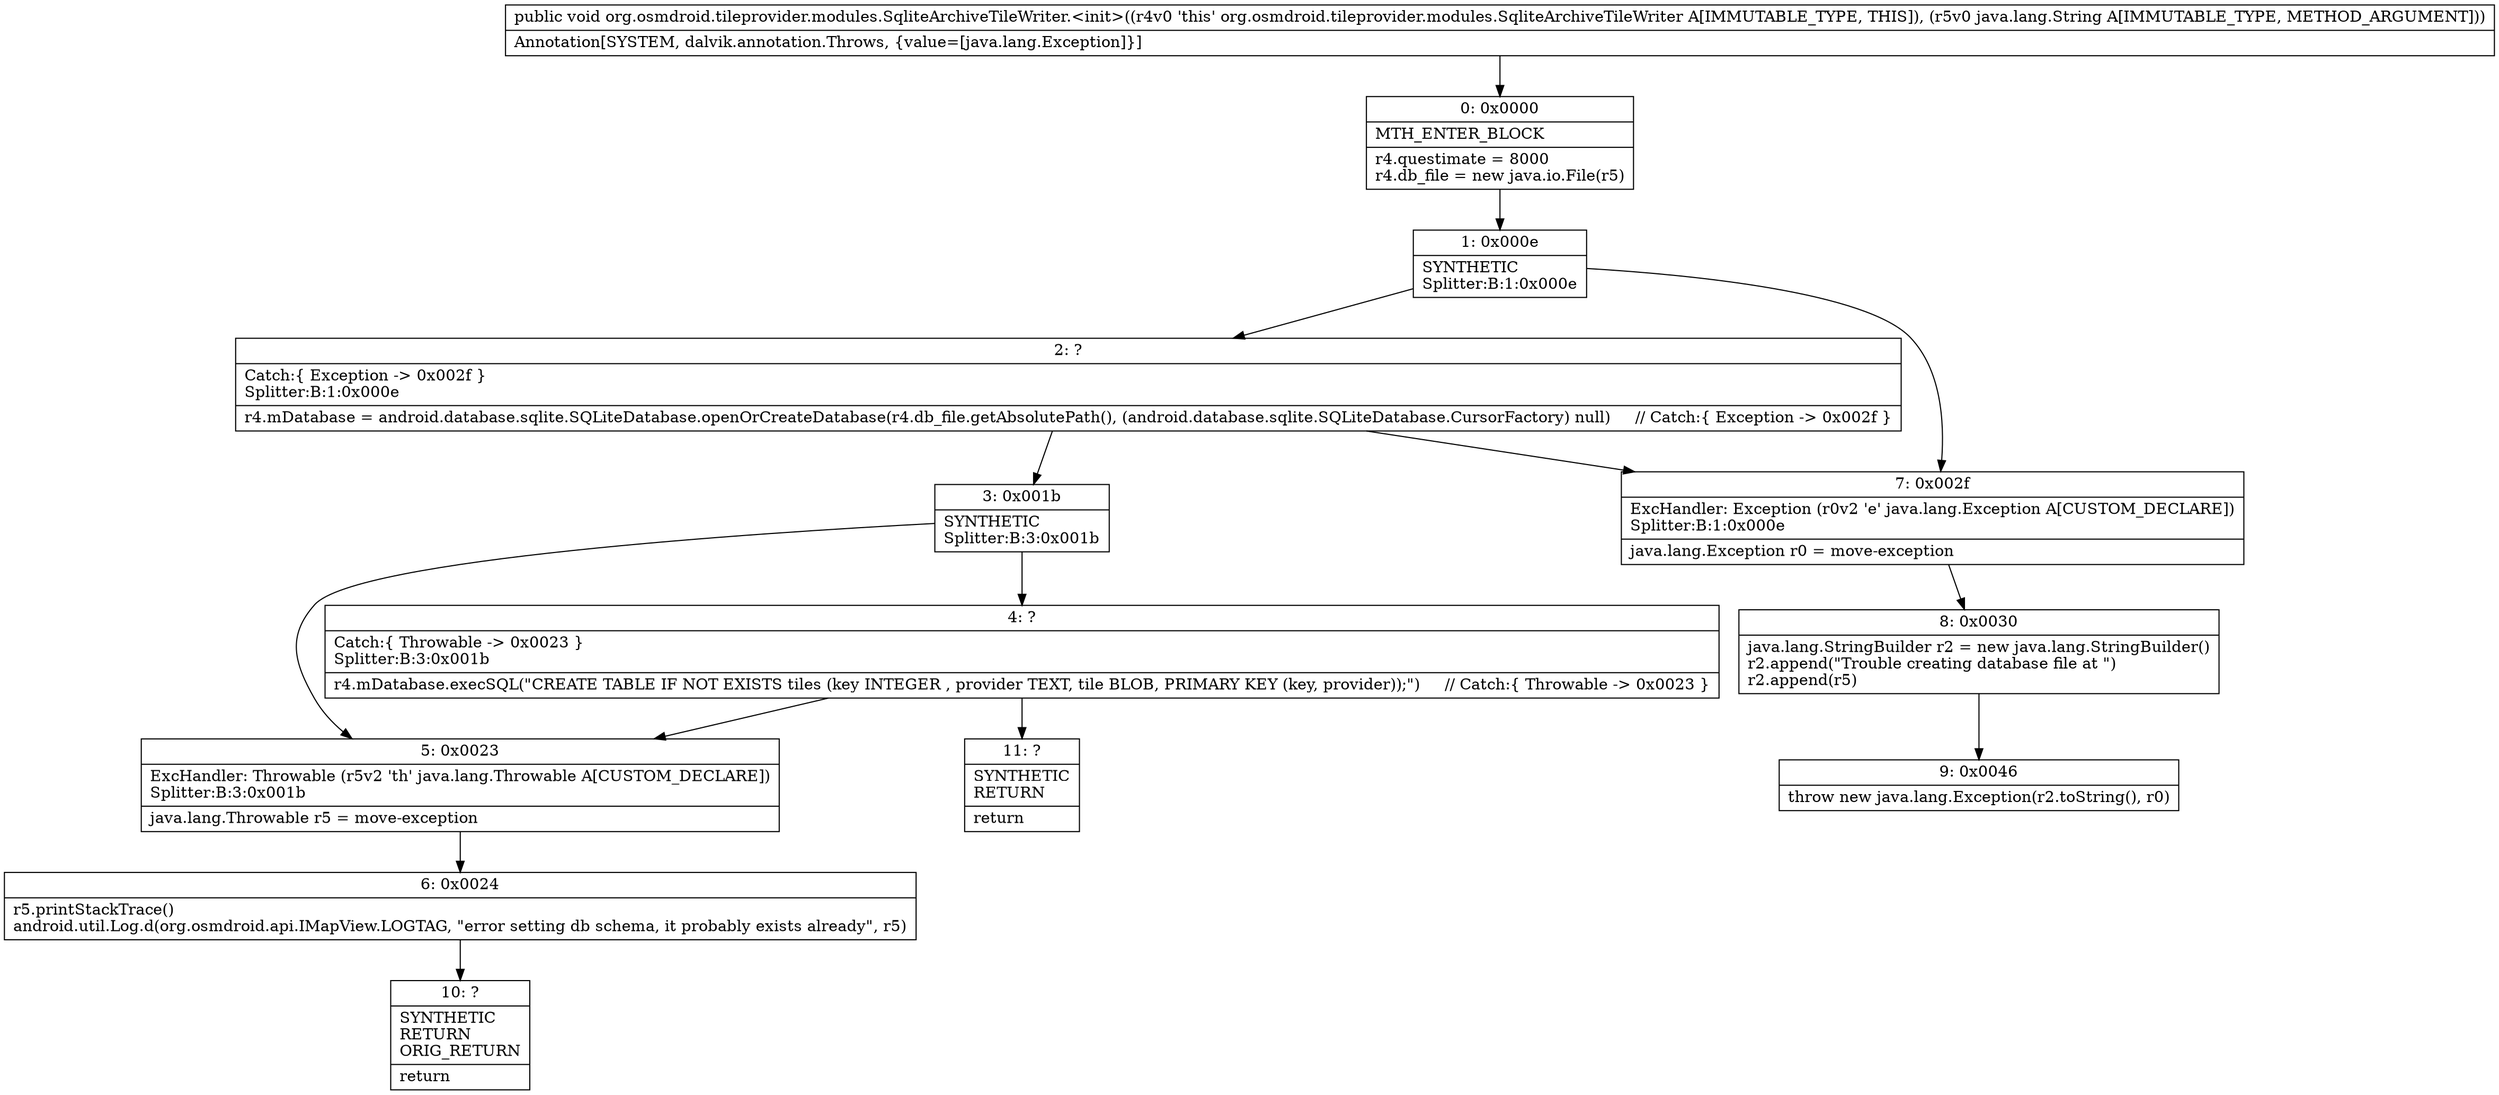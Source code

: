 digraph "CFG fororg.osmdroid.tileprovider.modules.SqliteArchiveTileWriter.\<init\>(Ljava\/lang\/String;)V" {
Node_0 [shape=record,label="{0\:\ 0x0000|MTH_ENTER_BLOCK\l|r4.questimate = 8000\lr4.db_file = new java.io.File(r5)\l}"];
Node_1 [shape=record,label="{1\:\ 0x000e|SYNTHETIC\lSplitter:B:1:0x000e\l}"];
Node_2 [shape=record,label="{2\:\ ?|Catch:\{ Exception \-\> 0x002f \}\lSplitter:B:1:0x000e\l|r4.mDatabase = android.database.sqlite.SQLiteDatabase.openOrCreateDatabase(r4.db_file.getAbsolutePath(), (android.database.sqlite.SQLiteDatabase.CursorFactory) null)     \/\/ Catch:\{ Exception \-\> 0x002f \}\l}"];
Node_3 [shape=record,label="{3\:\ 0x001b|SYNTHETIC\lSplitter:B:3:0x001b\l}"];
Node_4 [shape=record,label="{4\:\ ?|Catch:\{ Throwable \-\> 0x0023 \}\lSplitter:B:3:0x001b\l|r4.mDatabase.execSQL(\"CREATE TABLE IF NOT EXISTS tiles (key INTEGER , provider TEXT, tile BLOB, PRIMARY KEY (key, provider));\")     \/\/ Catch:\{ Throwable \-\> 0x0023 \}\l}"];
Node_5 [shape=record,label="{5\:\ 0x0023|ExcHandler: Throwable (r5v2 'th' java.lang.Throwable A[CUSTOM_DECLARE])\lSplitter:B:3:0x001b\l|java.lang.Throwable r5 = move\-exception\l}"];
Node_6 [shape=record,label="{6\:\ 0x0024|r5.printStackTrace()\landroid.util.Log.d(org.osmdroid.api.IMapView.LOGTAG, \"error setting db schema, it probably exists already\", r5)\l}"];
Node_7 [shape=record,label="{7\:\ 0x002f|ExcHandler: Exception (r0v2 'e' java.lang.Exception A[CUSTOM_DECLARE])\lSplitter:B:1:0x000e\l|java.lang.Exception r0 = move\-exception\l}"];
Node_8 [shape=record,label="{8\:\ 0x0030|java.lang.StringBuilder r2 = new java.lang.StringBuilder()\lr2.append(\"Trouble creating database file at \")\lr2.append(r5)\l}"];
Node_9 [shape=record,label="{9\:\ 0x0046|throw new java.lang.Exception(r2.toString(), r0)\l}"];
Node_10 [shape=record,label="{10\:\ ?|SYNTHETIC\lRETURN\lORIG_RETURN\l|return\l}"];
Node_11 [shape=record,label="{11\:\ ?|SYNTHETIC\lRETURN\l|return\l}"];
MethodNode[shape=record,label="{public void org.osmdroid.tileprovider.modules.SqliteArchiveTileWriter.\<init\>((r4v0 'this' org.osmdroid.tileprovider.modules.SqliteArchiveTileWriter A[IMMUTABLE_TYPE, THIS]), (r5v0 java.lang.String A[IMMUTABLE_TYPE, METHOD_ARGUMENT]))  | Annotation[SYSTEM, dalvik.annotation.Throws, \{value=[java.lang.Exception]\}]\l}"];
MethodNode -> Node_0;
Node_0 -> Node_1;
Node_1 -> Node_2;
Node_1 -> Node_7;
Node_2 -> Node_3;
Node_2 -> Node_7;
Node_3 -> Node_4;
Node_3 -> Node_5;
Node_4 -> Node_5;
Node_4 -> Node_11;
Node_5 -> Node_6;
Node_6 -> Node_10;
Node_7 -> Node_8;
Node_8 -> Node_9;
}

